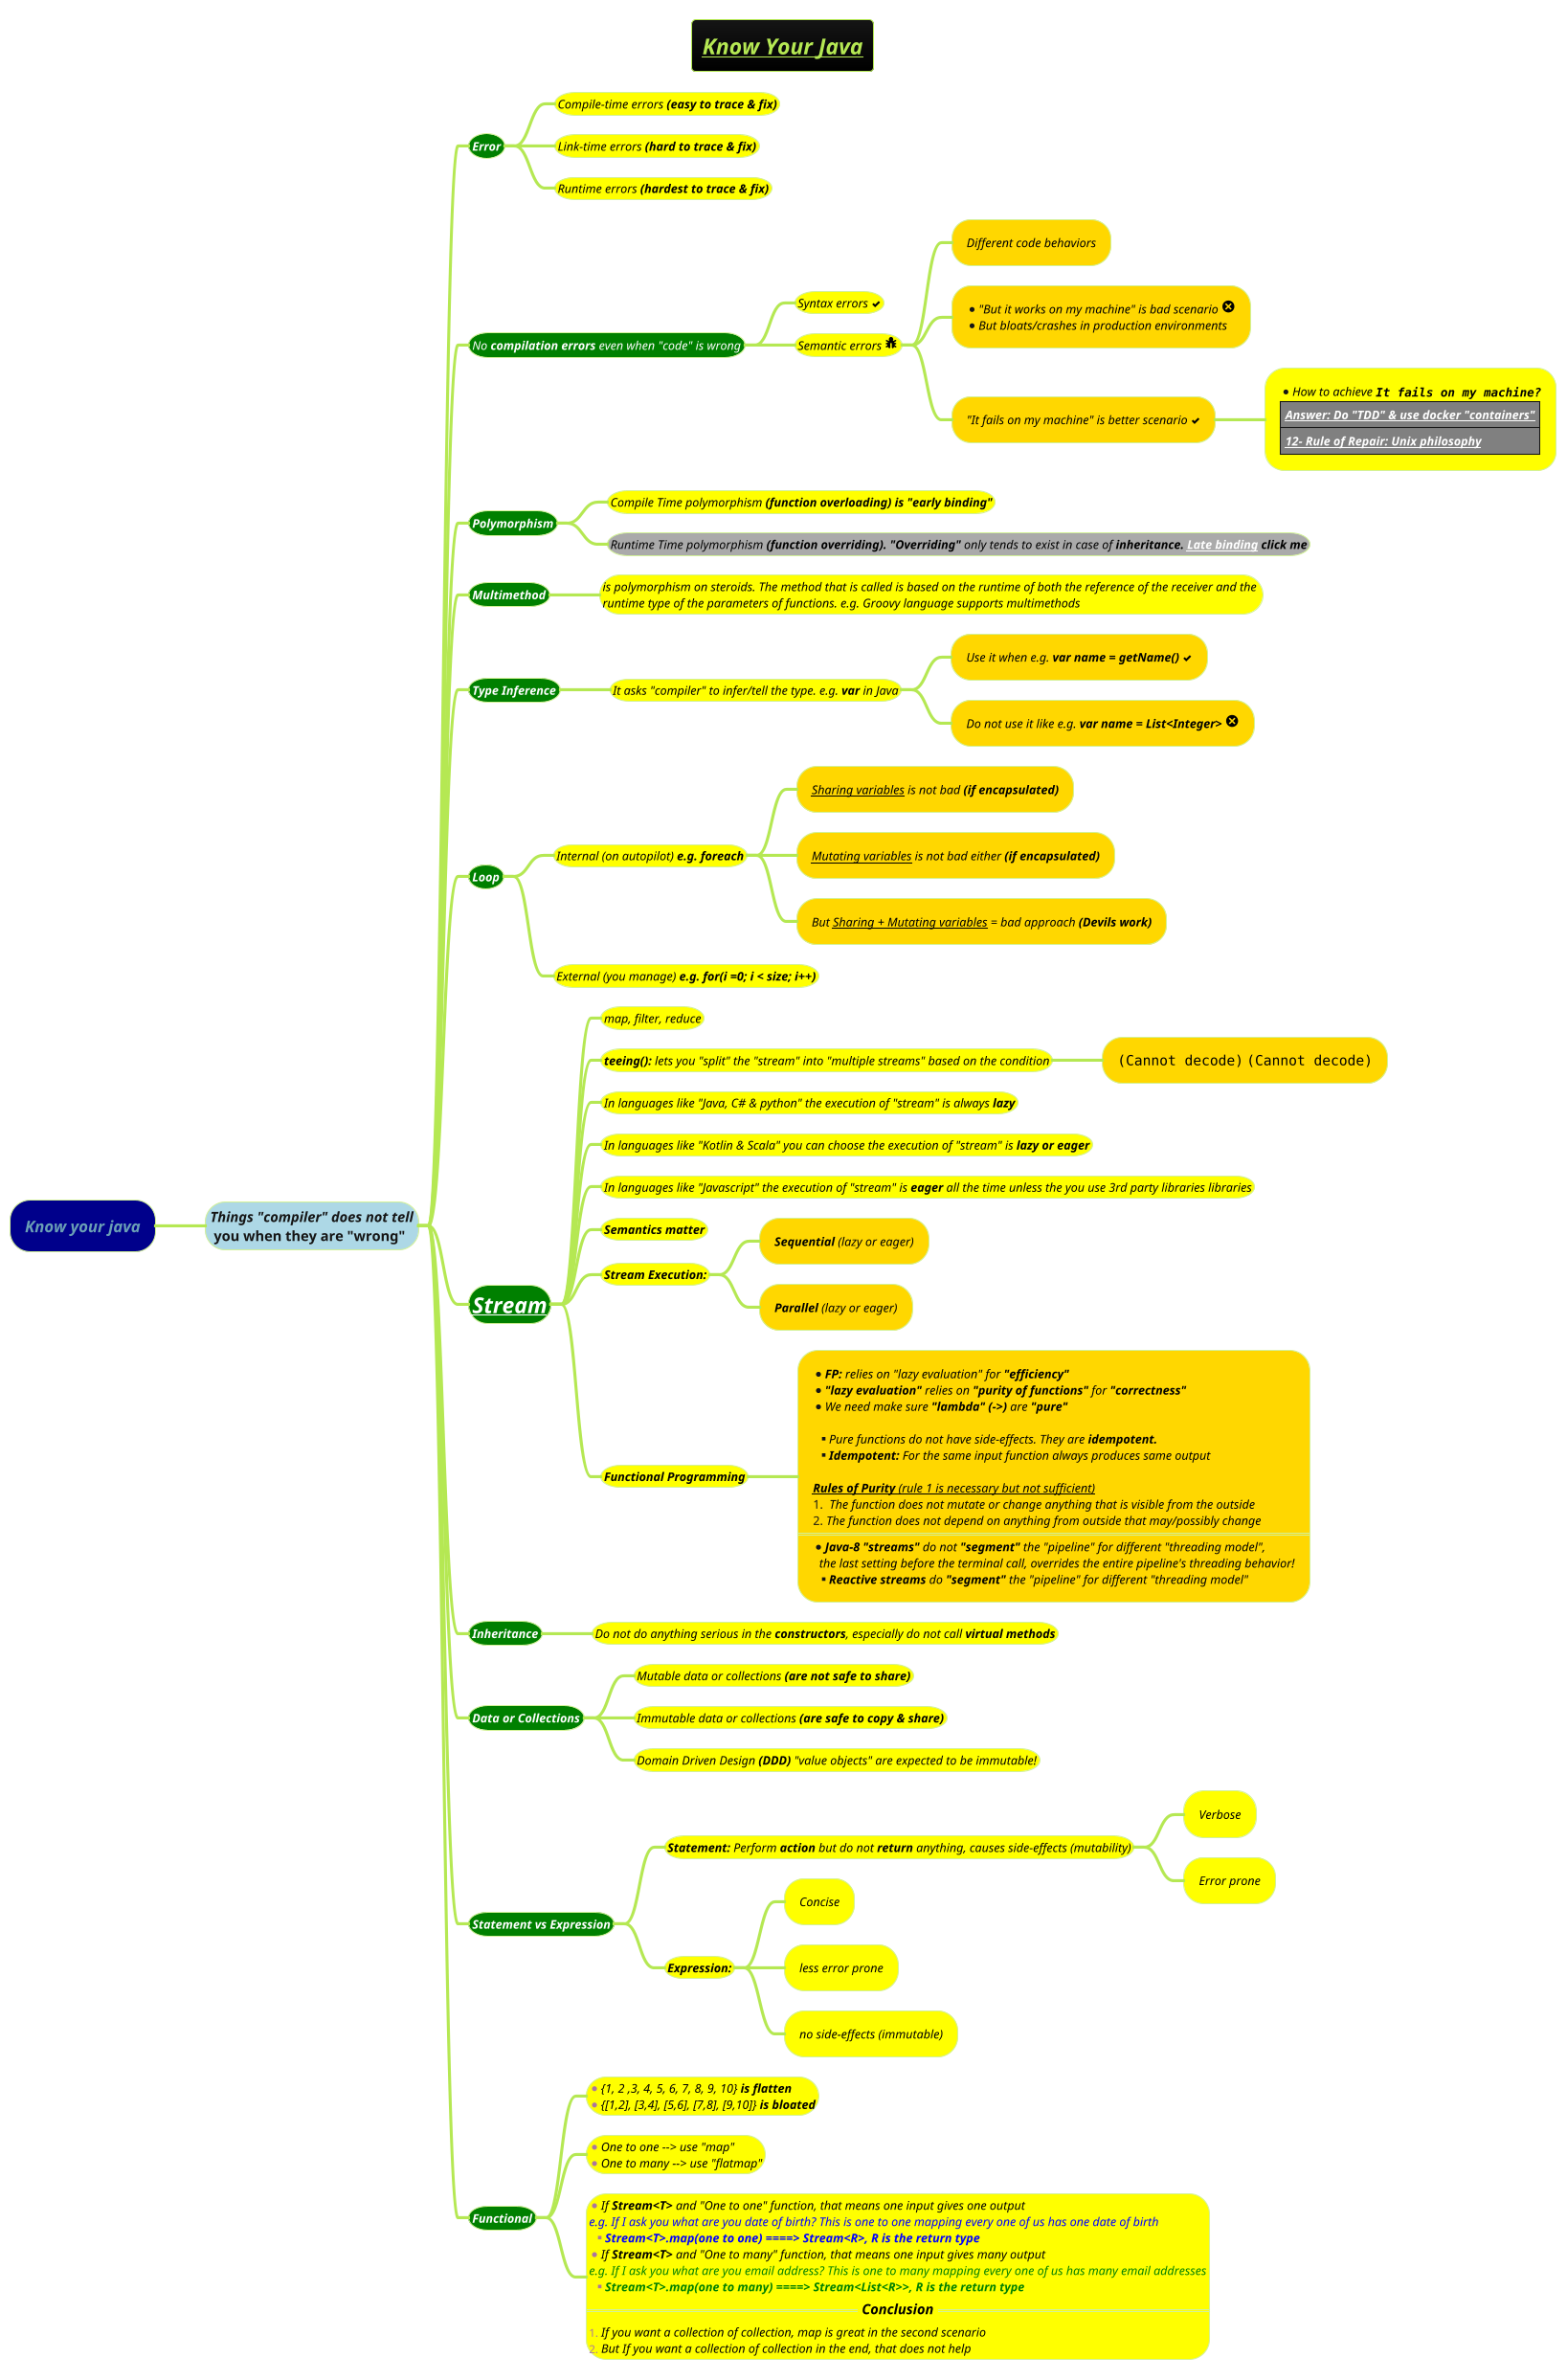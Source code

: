 @startmindmap
title =<b><i><u><size:18>Know Your Java
!theme hacker

*[#darkblue] <i>Know your java
**[#lightblue] <i>Things "compiler" does not tell\n you when they are "wrong"
***[#green] <size:12><color #white><i><b>Error
****[#yellow] <size:12><color #black><i>Compile-time errors <b>(easy to trace & fix)
****[#yellow] <size:12><color #black><i>Link-time errors <b>(hard to trace & fix)
****[#yellow] <size:12><color #black><i>Runtime errors <b>(hardest to trace & fix)
***[#green] <size:12><color #white><i>No <b>compilation errors</b> even when "code" is wrong
****[#yellow] <size:12><color #black><i>Syntax errors <&check>
****[#yellow] <size:12><color #black><i>Semantic errors <size:18><&bug>
*****[#gold] <size:12><color #black><i>Different code behaviors
*****[#gold] *<size:12><color #black><i>"But it works on my machine" is bad scenario <size:18><&circle-x>\n*<size:12><color #black><i>But bloats/crashes in production environments
*****[#gold] <size:12><color #black><i>"It fails on my machine" is better scenario <&check>
******[#yellow]:*<size:12><color #black><i>How to achieve <b>""It fails on my machine?""
|<#grey><size:12><color #black><i><b>[[docs/3-programming-languages/Venkat-Subramaniam/images/img_715.png Answer: Do "TDD" & use docker "containers"]]|
|<#grey><size:12><color #black><i><b>[[docs/3-programming-languages/Venkat-Subramaniam/images/img_715.png 12- Rule of Repair: Unix philosophy]]|;

***[#green] <size:12><color #white><i><b>Polymorphism
****[#yellow] <size:12><color #black><i>Compile Time polymorphism <b>(function overloading) is "early binding"
****[#a] <size:12><color #black><i>Runtime Time polymorphism **(function overriding). "Overriding"** only tends to exist in case of <b>inheritance. [[docs/3-programming-languages/Venkat-Subramaniam/images/img_107.png Late binding]] click me
***[#green] <size:12><color #white><i><b>Multimethod
****[#yellow] <size:12><color #black><i>is polymorphism on steroids. The method that is called is based on the runtime of both the reference of the receiver and the \n<size:12><color #black><i>runtime type of the parameters of functions. e.g. Groovy language supports multimethods
***[#green] <size:12><color #white><i><b>Type Inference
****[#yellow] <size:12><color #black><i>It asks "compiler" to infer/tell the type. e.g. **var** in Java
*****[#gold] <size:12><color #black><i>Use it when e.g. <b>var name = getName() <&check>
*****[#gold] <size:12><color #black><i>Do not use it like e.g. <b>var name = List<Integer> <size:18><&circle-x>
***[#green] <size:12><color #white><i><b>Loop
****[#yellow] <size:12><color #black><i>Internal (on autopilot) <b>e.g. foreach
*****[#gold] <size:12><color #black><i>__Sharing variables__ is not bad <b>(if encapsulated)
*****[#gold] <size:12><color #black><i>__Mutating variables__ is not bad either <b>(if encapsulated)
*****[#gold] <size:12><color #black><i>But __Sharing + Mutating variables__ = bad approach <b>(Devils work)
****[#yellow] <size:12><color #black><i>External (you manage) <b>e.g. for(i =0; i < size; i++)
***[#green] <size:22><color #white><i><b>[[docs/3-programming-languages/Venkat-Subramaniam/Streams.puml Stream]]
****[#yellow] <size:12><color #black><i>map, filter, reduce
****[#yellow] <size:12><color #black><i><b>teeing():</b> lets you "split" the "stream" into "multiple streams" based on the condition
*****[#gold] <size:12><color #black><i><img:images/img_4.png> <img:images/img_5.png{scale=0.58}>
****[#yellow] <size:12><color #black><i>In languages like "Java, C# & python" the execution of "stream" is always <b>lazy
****[#yellow] <size:12><color #black><i>In languages like "Kotlin & Scala" you can choose the execution of "stream" is <b>lazy or eager
****[#yellow] <size:12><color #black><i>In languages like "Javascript" the execution of "stream" is <b>eager</b> all the time unless the you use 3rd party libraries libraries
****[#yellow] <size:12><color #black><i><b>Semantics matter
****[#yellow] <size:12><color #black><i><b>Stream Execution:
*****[#gold] <size:12><color #black><i><b>Sequential </b>(lazy or eager)
*****[#gold] <size:12><color #black><i><b>Parallel </b>(lazy or eager)
****[#yellow] <size:12><color #black><i><b>Functional Programming
*****[#gold]:*<size:12><color #black><i>**FP:** relies on "lazy evaluation" for <b>"efficiency"
*<size:12><color #black><i>**"lazy evaluation"** relies on **"purity of functions"** for <b>"correctness"
*<size:12><color #black><i>We need make sure **"lambda" (->)** are <b>"pure"

**<size:12><color #black><i>Pure functions do not have side-effects. They are <b>idempotent.
**<size:12><color #black><i>**Idempotent:** For the same input function always produces same output

<size:12><color #black><i><u><b>Rules of Purity </b>(rule 1 is necessary but not sufficient)
#<size:12><color #black><i> The function does not mutate or change anything that is visible from the outside
#<size:12><color #black><i>The function does not depend on anything from outside that may/possibly change
====
*<size:12><color #black><i><b>Java-8 "streams"</b> do not **"segment"** the "pipeline" for different "threading model",
<size:12><color #black><i>  the last setting before the terminal call, overrides the entire pipeline's threading behavior!
**<size:12><color #black><i><b>Reactive streams</b> do **"segment"** the "pipeline" for different "threading model";
***[#green] <size:12><color #white><i><b>Inheritance
****[#yellow] <size:12><color #black><i>Do not do anything serious in the **constructors**, especially do not call <b>virtual methods
***[#green] <size:12><color #white><i><b>Data or Collections
****[#yellow] <size:12><color #black><i>Mutable data or collections <b>(are not safe to share)
****[#yellow] <size:12><color #black><i>Immutable data or collections <b>(are safe to copy & share)
****[#yellow] <size:12><color #black><i>Domain Driven Design **(DDD)** "value objects" are expected to be immutable!
***[#green] <size:12><color #white><i><b>Statement vs Expression
****[#yellow] <size:12><color #black><i><b>Statement:</b> Perform **action** but do not **return** anything, causes side-effects (mutability)
*****[#yellow] <size:12><color #black><i>Verbose
*****[#yellow] <size:12><color #black><i>Error prone
****[#yellow] <size:12><color #black><i><b>Expression:
*****[#yellow] <size:12><color #black><i>Concise
*****[#yellow] <size:12><color #black><i>less error prone
*****[#yellow] <size:12><color #black><i>no side-effects (immutable)
***[#green] <size:12><color #white><i><b>Functional
****[#yellow] *<size:12><color #black><i>{1, 2 ,3, 4, 5, 6, 7, 8, 9, 10} <b>is flatten\n*<size:12><color #black><i>{[1,2], [3,4], [5,6], [7,8], [9,10]} <b>is bloated
****[#yellow] *<size:12><color #black><i>One to one --> use "map"\n*<size:12><color #black><i>One to many --> use "flatmap"
****[#yellow]:*<size:12><color #black><i>If<b> Stream<T></b> and "One to one" function, that means one input gives one output
<size:12><color #blue><i>e.g. If I ask you what are you date of birth? This is one to one mapping every one of us has one date of birth
**<size:12><color #blue><i><b>Stream<T>.map(one to one) ====> Stream<R>, R is the return type
*<size:12><color #black><i>If<b> Stream<T></b> and "One to many" function, that means one input gives many output
<size:12><color #green><i>e.g. If I ask you what are you email address? This is one to many mapping every one of us has many email addresses
**<size:12><color #green><i><b>Stream<T>.map(one to many) ====> Stream<List<R>>, R is the return type
==<size:14><color #black><i><b>Conclusion==
#<size:12><color #black><i>If you want a collection of collection, map is great in the second scenario
#<size:12><color #black><i>But If you want a collection of collection in the end, that does not help;

@endmindmap

